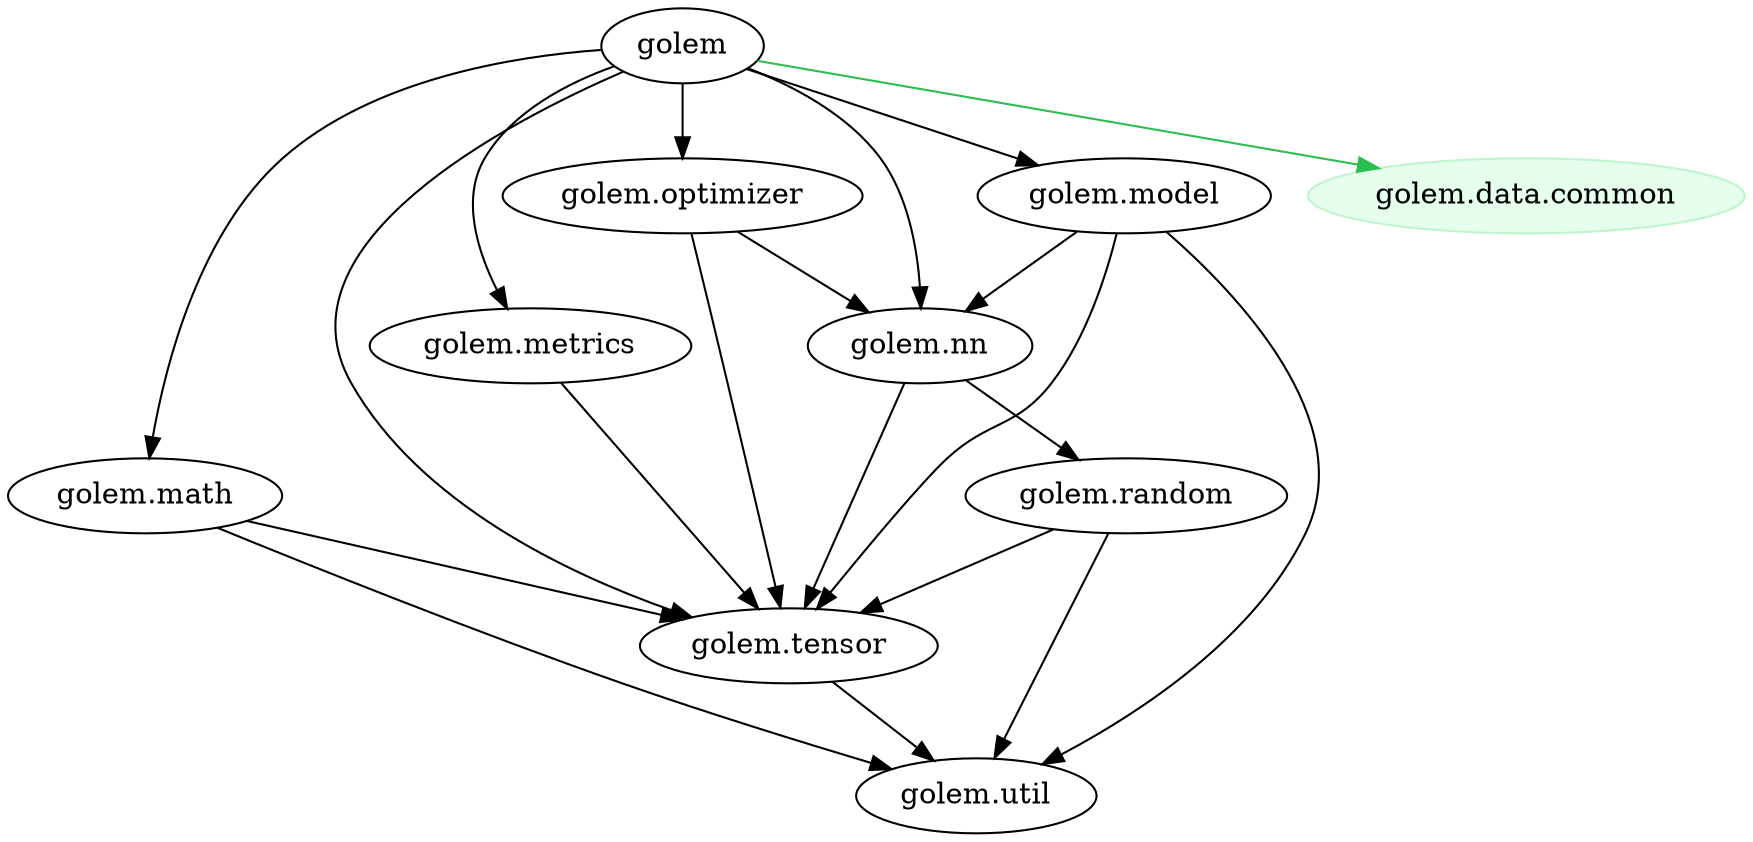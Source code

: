 digraph {
    {
        "golem"
        "golem.math"
        "golem.metrics"
        "golem.model"
        "golem.nn"
        "golem.optimizer"
        "golem.random"
        "golem.tensor"
        "golem.util"
    }
    {
        node [style=filled color="#bef5cb" fillcolor="#e6ffed"];
        "golem.data.common"
    }
    "golem" -> "golem.math";
    "golem" -> "golem.metrics";
    "golem" -> "golem.model";
    "golem" -> "golem.nn";
    "golem" -> "golem.optimizer";
    "golem" -> "golem.tensor";
    "golem.math" -> "golem.tensor";
    "golem.math" -> "golem.util";
    "golem.metrics" -> "golem.tensor";
    "golem.model" -> "golem.nn";
    "golem.model" -> "golem.tensor";
    "golem.model" -> "golem.util";
    "golem.nn" -> "golem.random";
    "golem.nn" -> "golem.tensor";
    "golem.optimizer" -> "golem.nn";
    "golem.optimizer" -> "golem.tensor";
    "golem.random" -> "golem.tensor";
    "golem.random" -> "golem.util";
    "golem.tensor" -> "golem.util";
    "golem" -> "golem.data.common" [color="#2cbe4e"];
}
